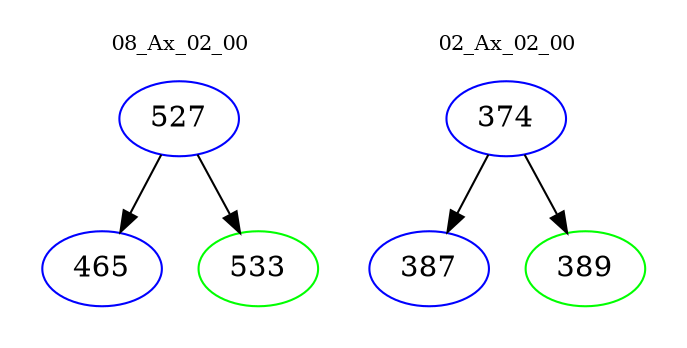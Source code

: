 digraph{
subgraph cluster_0 {
color = white
label = "08_Ax_02_00";
fontsize=10;
T0_527 [label="527", color="blue"]
T0_527 -> T0_465 [color="black"]
T0_465 [label="465", color="blue"]
T0_527 -> T0_533 [color="black"]
T0_533 [label="533", color="green"]
}
subgraph cluster_1 {
color = white
label = "02_Ax_02_00";
fontsize=10;
T1_374 [label="374", color="blue"]
T1_374 -> T1_387 [color="black"]
T1_387 [label="387", color="blue"]
T1_374 -> T1_389 [color="black"]
T1_389 [label="389", color="green"]
}
}
